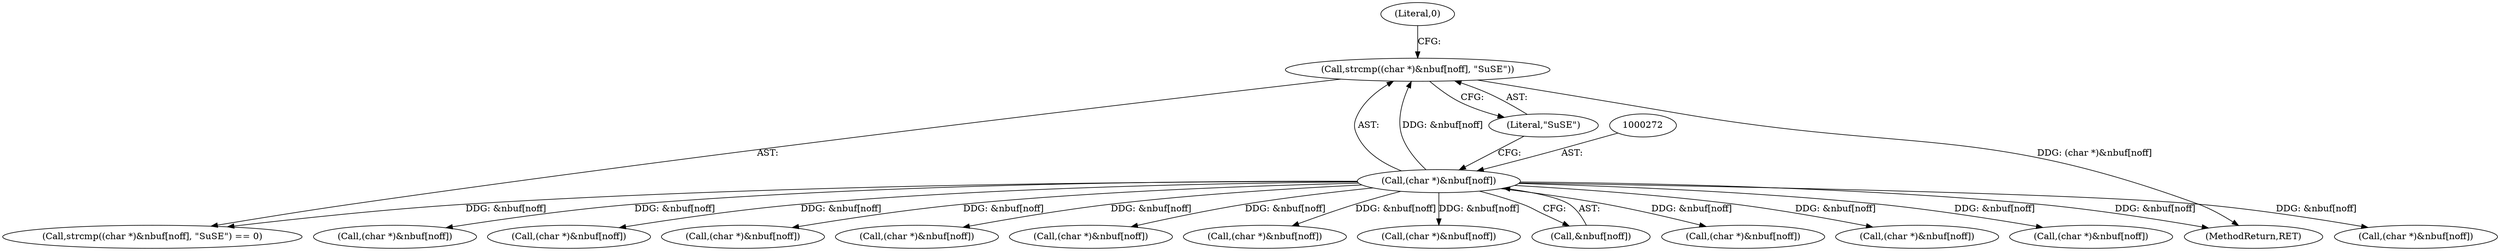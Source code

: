 digraph "0_file_ce90e05774dd77d86cfc8dfa6da57b32816841c4_2@API" {
"1000270" [label="(Call,strcmp((char *)&nbuf[noff], \"SuSE\"))"];
"1000271" [label="(Call,(char *)&nbuf[noff])"];
"1000270" [label="(Call,strcmp((char *)&nbuf[noff], \"SuSE\"))"];
"1000271" [label="(Call,(char *)&nbuf[noff])"];
"1000278" [label="(Literal,0)"];
"1000873" [label="(Call,(char *)&nbuf[noff])"];
"1000757" [label="(Call,(char *)&nbuf[noff])"];
"1000269" [label="(Call,strcmp((char *)&nbuf[noff], \"SuSE\") == 0)"];
"1000277" [label="(Literal,\"SuSE\")"];
"1000306" [label="(Call,(char *)&nbuf[noff])"];
"1000907" [label="(Call,(char *)&nbuf[noff])"];
"1000452" [label="(Call,(char *)&nbuf[noff])"];
"1000625" [label="(Call,(char *)&nbuf[noff])"];
"1000718" [label="(Call,(char *)&nbuf[noff])"];
"1000273" [label="(Call,&nbuf[noff])"];
"1000888" [label="(Call,(char *)&nbuf[noff])"];
"1000531" [label="(Call,(char *)&nbuf[noff])"];
"1000796" [label="(Call,(char *)&nbuf[noff])"];
"1001244" [label="(MethodReturn,RET)"];
"1000926" [label="(Call,(char *)&nbuf[noff])"];
"1000270" -> "1000269"  [label="AST: "];
"1000270" -> "1000277"  [label="CFG: "];
"1000271" -> "1000270"  [label="AST: "];
"1000277" -> "1000270"  [label="AST: "];
"1000278" -> "1000270"  [label="CFG: "];
"1000270" -> "1001244"  [label="DDG: (char *)&nbuf[noff]"];
"1000271" -> "1000270"  [label="DDG: &nbuf[noff]"];
"1000271" -> "1000273"  [label="CFG: "];
"1000272" -> "1000271"  [label="AST: "];
"1000273" -> "1000271"  [label="AST: "];
"1000277" -> "1000271"  [label="CFG: "];
"1000271" -> "1001244"  [label="DDG: &nbuf[noff]"];
"1000271" -> "1000269"  [label="DDG: &nbuf[noff]"];
"1000271" -> "1000306"  [label="DDG: &nbuf[noff]"];
"1000271" -> "1000452"  [label="DDG: &nbuf[noff]"];
"1000271" -> "1000531"  [label="DDG: &nbuf[noff]"];
"1000271" -> "1000625"  [label="DDG: &nbuf[noff]"];
"1000271" -> "1000718"  [label="DDG: &nbuf[noff]"];
"1000271" -> "1000757"  [label="DDG: &nbuf[noff]"];
"1000271" -> "1000796"  [label="DDG: &nbuf[noff]"];
"1000271" -> "1000873"  [label="DDG: &nbuf[noff]"];
"1000271" -> "1000888"  [label="DDG: &nbuf[noff]"];
"1000271" -> "1000907"  [label="DDG: &nbuf[noff]"];
"1000271" -> "1000926"  [label="DDG: &nbuf[noff]"];
}
